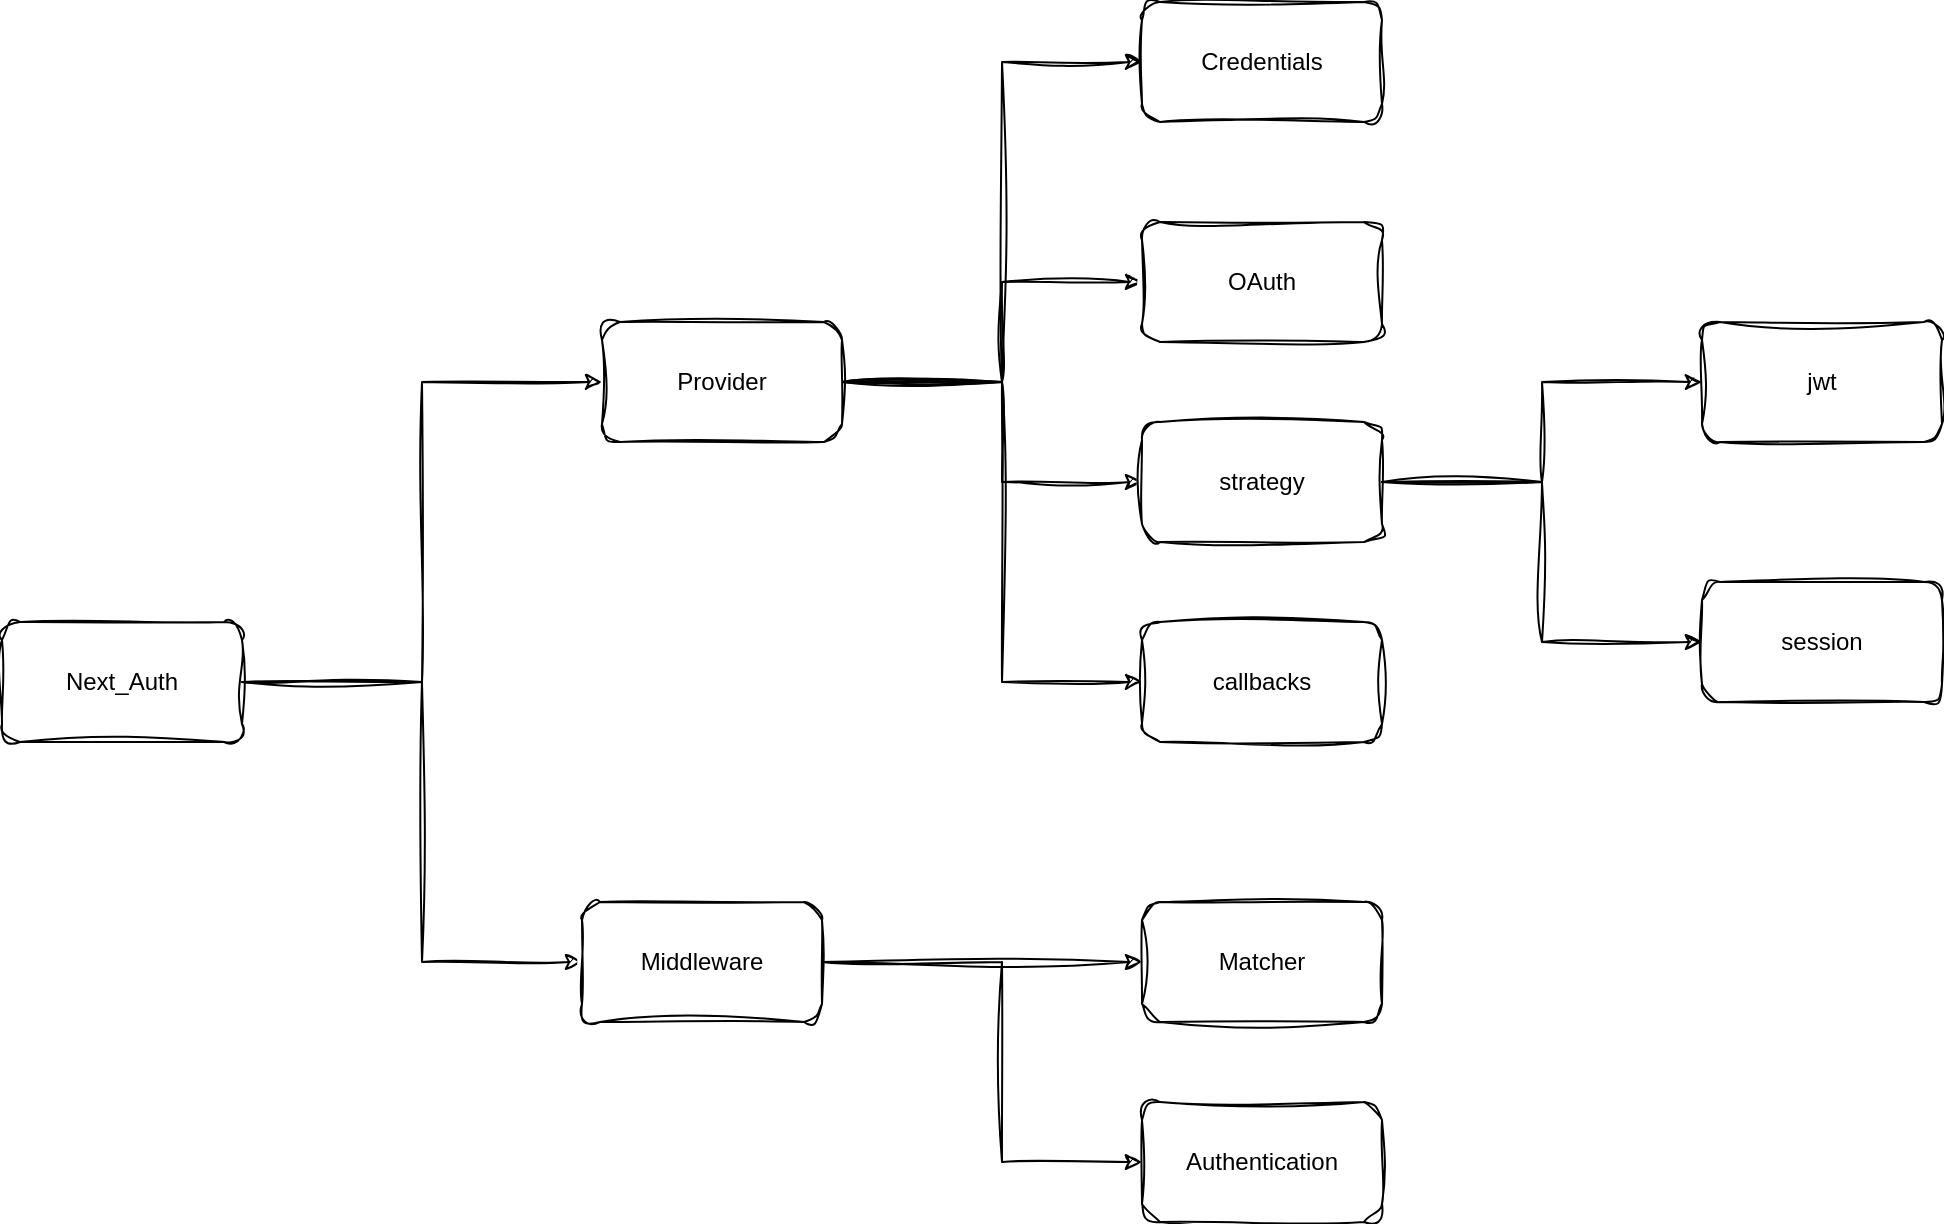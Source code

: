 <mxfile version="24.3.0" type="github">
  <diagram name="페이지-1" id="fUgQNHXDcMd9suM9oorq">
    <mxGraphModel dx="1434" dy="833" grid="1" gridSize="10" guides="1" tooltips="1" connect="1" arrows="1" fold="1" page="1" pageScale="1" pageWidth="827" pageHeight="1169" math="0" shadow="0">
      <root>
        <mxCell id="0" />
        <mxCell id="1" parent="0" />
        <mxCell id="kDS0s4CP5Ud55gE7fVYT-4" style="edgeStyle=orthogonalEdgeStyle;rounded=0;orthogonalLoop=1;jettySize=auto;html=1;entryX=0;entryY=0.5;entryDx=0;entryDy=0;sketch=1;curveFitting=1;jiggle=2;" parent="1" source="kDS0s4CP5Ud55gE7fVYT-1" target="kDS0s4CP5Ud55gE7fVYT-2" edge="1">
          <mxGeometry relative="1" as="geometry">
            <Array as="points">
              <mxPoint x="280" y="400" />
              <mxPoint x="280" y="250" />
            </Array>
          </mxGeometry>
        </mxCell>
        <mxCell id="kDS0s4CP5Ud55gE7fVYT-5" style="edgeStyle=orthogonalEdgeStyle;rounded=0;orthogonalLoop=1;jettySize=auto;html=1;entryX=0;entryY=0.5;entryDx=0;entryDy=0;sketch=1;curveFitting=1;jiggle=2;" parent="1" source="kDS0s4CP5Ud55gE7fVYT-1" target="kDS0s4CP5Ud55gE7fVYT-3" edge="1">
          <mxGeometry relative="1" as="geometry">
            <Array as="points">
              <mxPoint x="280" y="400" />
              <mxPoint x="280" y="540" />
            </Array>
          </mxGeometry>
        </mxCell>
        <mxCell id="kDS0s4CP5Ud55gE7fVYT-1" value="Next_Auth" style="rounded=1;whiteSpace=wrap;html=1;sketch=1;curveFitting=1;jiggle=2;" parent="1" vertex="1">
          <mxGeometry x="70" y="370" width="120" height="60" as="geometry" />
        </mxCell>
        <mxCell id="kDS0s4CP5Ud55gE7fVYT-7" style="edgeStyle=orthogonalEdgeStyle;rounded=0;sketch=1;jiggle=2;curveFitting=1;orthogonalLoop=1;jettySize=auto;html=1;strokeColor=default;align=center;verticalAlign=middle;fontFamily=Helvetica;fontSize=11;fontColor=default;labelBackgroundColor=default;endArrow=classic;" parent="1" source="kDS0s4CP5Ud55gE7fVYT-2" target="kDS0s4CP5Ud55gE7fVYT-6" edge="1">
          <mxGeometry relative="1" as="geometry">
            <Array as="points">
              <mxPoint x="570" y="250" />
              <mxPoint x="570" y="90" />
            </Array>
          </mxGeometry>
        </mxCell>
        <mxCell id="kDS0s4CP5Ud55gE7fVYT-9" style="edgeStyle=orthogonalEdgeStyle;rounded=0;sketch=1;jiggle=2;curveFitting=1;orthogonalLoop=1;jettySize=auto;html=1;strokeColor=default;align=center;verticalAlign=middle;fontFamily=Helvetica;fontSize=11;fontColor=default;labelBackgroundColor=default;endArrow=classic;" parent="1" source="kDS0s4CP5Ud55gE7fVYT-2" target="kDS0s4CP5Ud55gE7fVYT-8" edge="1">
          <mxGeometry relative="1" as="geometry">
            <Array as="points">
              <mxPoint x="570" y="250" />
              <mxPoint x="570" y="200" />
            </Array>
          </mxGeometry>
        </mxCell>
        <mxCell id="kDS0s4CP5Ud55gE7fVYT-20" style="edgeStyle=orthogonalEdgeStyle;rounded=0;sketch=1;jiggle=2;curveFitting=1;orthogonalLoop=1;jettySize=auto;html=1;strokeColor=default;align=center;verticalAlign=middle;fontFamily=Helvetica;fontSize=11;fontColor=default;labelBackgroundColor=default;endArrow=classic;" parent="1" source="kDS0s4CP5Ud55gE7fVYT-2" target="kDS0s4CP5Ud55gE7fVYT-14" edge="1">
          <mxGeometry relative="1" as="geometry">
            <Array as="points">
              <mxPoint x="570" y="250" />
              <mxPoint x="570" y="300" />
            </Array>
          </mxGeometry>
        </mxCell>
        <mxCell id="kDS0s4CP5Ud55gE7fVYT-21" style="edgeStyle=orthogonalEdgeStyle;rounded=0;sketch=1;jiggle=2;curveFitting=1;orthogonalLoop=1;jettySize=auto;html=1;strokeColor=default;align=center;verticalAlign=middle;fontFamily=Helvetica;fontSize=11;fontColor=default;labelBackgroundColor=default;endArrow=classic;" parent="1" source="kDS0s4CP5Ud55gE7fVYT-2" target="kDS0s4CP5Ud55gE7fVYT-15" edge="1">
          <mxGeometry relative="1" as="geometry">
            <Array as="points">
              <mxPoint x="570" y="250" />
              <mxPoint x="570" y="400" />
            </Array>
          </mxGeometry>
        </mxCell>
        <mxCell id="kDS0s4CP5Ud55gE7fVYT-2" value="Provider" style="rounded=1;whiteSpace=wrap;html=1;sketch=1;curveFitting=1;jiggle=2;" parent="1" vertex="1">
          <mxGeometry x="370" y="220" width="120" height="60" as="geometry" />
        </mxCell>
        <mxCell id="kDS0s4CP5Ud55gE7fVYT-11" style="edgeStyle=orthogonalEdgeStyle;rounded=0;sketch=1;jiggle=2;curveFitting=1;orthogonalLoop=1;jettySize=auto;html=1;strokeColor=default;align=center;verticalAlign=middle;fontFamily=Helvetica;fontSize=11;fontColor=default;labelBackgroundColor=default;endArrow=classic;" parent="1" source="kDS0s4CP5Ud55gE7fVYT-3" target="kDS0s4CP5Ud55gE7fVYT-10" edge="1">
          <mxGeometry relative="1" as="geometry" />
        </mxCell>
        <mxCell id="kDS0s4CP5Ud55gE7fVYT-13" style="edgeStyle=orthogonalEdgeStyle;rounded=0;sketch=1;jiggle=2;curveFitting=1;orthogonalLoop=1;jettySize=auto;html=1;entryX=0;entryY=0.5;entryDx=0;entryDy=0;strokeColor=default;align=center;verticalAlign=middle;fontFamily=Helvetica;fontSize=11;fontColor=default;labelBackgroundColor=default;endArrow=classic;" parent="1" source="kDS0s4CP5Ud55gE7fVYT-3" target="kDS0s4CP5Ud55gE7fVYT-12" edge="1">
          <mxGeometry relative="1" as="geometry">
            <Array as="points">
              <mxPoint x="570" y="540" />
              <mxPoint x="570" y="640" />
            </Array>
          </mxGeometry>
        </mxCell>
        <mxCell id="kDS0s4CP5Ud55gE7fVYT-3" value="Middleware" style="rounded=1;whiteSpace=wrap;html=1;sketch=1;curveFitting=1;jiggle=2;" parent="1" vertex="1">
          <mxGeometry x="360" y="510" width="120" height="60" as="geometry" />
        </mxCell>
        <mxCell id="kDS0s4CP5Ud55gE7fVYT-6" value="Credentials" style="rounded=1;whiteSpace=wrap;html=1;sketch=1;curveFitting=1;jiggle=2;" parent="1" vertex="1">
          <mxGeometry x="640" y="60" width="120" height="60" as="geometry" />
        </mxCell>
        <mxCell id="kDS0s4CP5Ud55gE7fVYT-8" value="OAuth" style="rounded=1;whiteSpace=wrap;html=1;sketch=1;curveFitting=1;jiggle=2;" parent="1" vertex="1">
          <mxGeometry x="640" y="170" width="120" height="60" as="geometry" />
        </mxCell>
        <mxCell id="kDS0s4CP5Ud55gE7fVYT-10" value="Matcher" style="rounded=1;whiteSpace=wrap;html=1;sketch=1;curveFitting=1;jiggle=2;" parent="1" vertex="1">
          <mxGeometry x="640" y="510" width="120" height="60" as="geometry" />
        </mxCell>
        <mxCell id="kDS0s4CP5Ud55gE7fVYT-12" value="Authentication" style="rounded=1;whiteSpace=wrap;html=1;sketch=1;curveFitting=1;jiggle=2;" parent="1" vertex="1">
          <mxGeometry x="640" y="610" width="120" height="60" as="geometry" />
        </mxCell>
        <mxCell id="kDS0s4CP5Ud55gE7fVYT-17" value="" style="edgeStyle=orthogonalEdgeStyle;rounded=0;sketch=1;jiggle=2;curveFitting=1;orthogonalLoop=1;jettySize=auto;html=1;strokeColor=default;align=center;verticalAlign=middle;fontFamily=Helvetica;fontSize=11;fontColor=default;labelBackgroundColor=default;endArrow=classic;" parent="1" source="kDS0s4CP5Ud55gE7fVYT-14" target="kDS0s4CP5Ud55gE7fVYT-16" edge="1">
          <mxGeometry relative="1" as="geometry" />
        </mxCell>
        <mxCell id="kDS0s4CP5Ud55gE7fVYT-19" style="edgeStyle=orthogonalEdgeStyle;rounded=0;sketch=1;jiggle=2;curveFitting=1;orthogonalLoop=1;jettySize=auto;html=1;entryX=0;entryY=0.5;entryDx=0;entryDy=0;strokeColor=default;align=center;verticalAlign=middle;fontFamily=Helvetica;fontSize=11;fontColor=default;labelBackgroundColor=default;endArrow=classic;" parent="1" source="kDS0s4CP5Ud55gE7fVYT-14" target="kDS0s4CP5Ud55gE7fVYT-18" edge="1">
          <mxGeometry relative="1" as="geometry" />
        </mxCell>
        <mxCell id="kDS0s4CP5Ud55gE7fVYT-14" value="strategy" style="rounded=1;whiteSpace=wrap;html=1;sketch=1;curveFitting=1;jiggle=2;" parent="1" vertex="1">
          <mxGeometry x="640" y="270" width="120" height="60" as="geometry" />
        </mxCell>
        <mxCell id="kDS0s4CP5Ud55gE7fVYT-15" value="callbacks" style="rounded=1;whiteSpace=wrap;html=1;sketch=1;curveFitting=1;jiggle=2;" parent="1" vertex="1">
          <mxGeometry x="640" y="370" width="120" height="60" as="geometry" />
        </mxCell>
        <mxCell id="kDS0s4CP5Ud55gE7fVYT-16" value="jwt" style="rounded=1;whiteSpace=wrap;html=1;sketch=1;curveFitting=1;jiggle=2;" parent="1" vertex="1">
          <mxGeometry x="920" y="220" width="120" height="60" as="geometry" />
        </mxCell>
        <mxCell id="kDS0s4CP5Ud55gE7fVYT-18" value="session" style="rounded=1;whiteSpace=wrap;html=1;sketch=1;curveFitting=1;jiggle=2;" parent="1" vertex="1">
          <mxGeometry x="920" y="350" width="120" height="60" as="geometry" />
        </mxCell>
      </root>
    </mxGraphModel>
  </diagram>
</mxfile>
